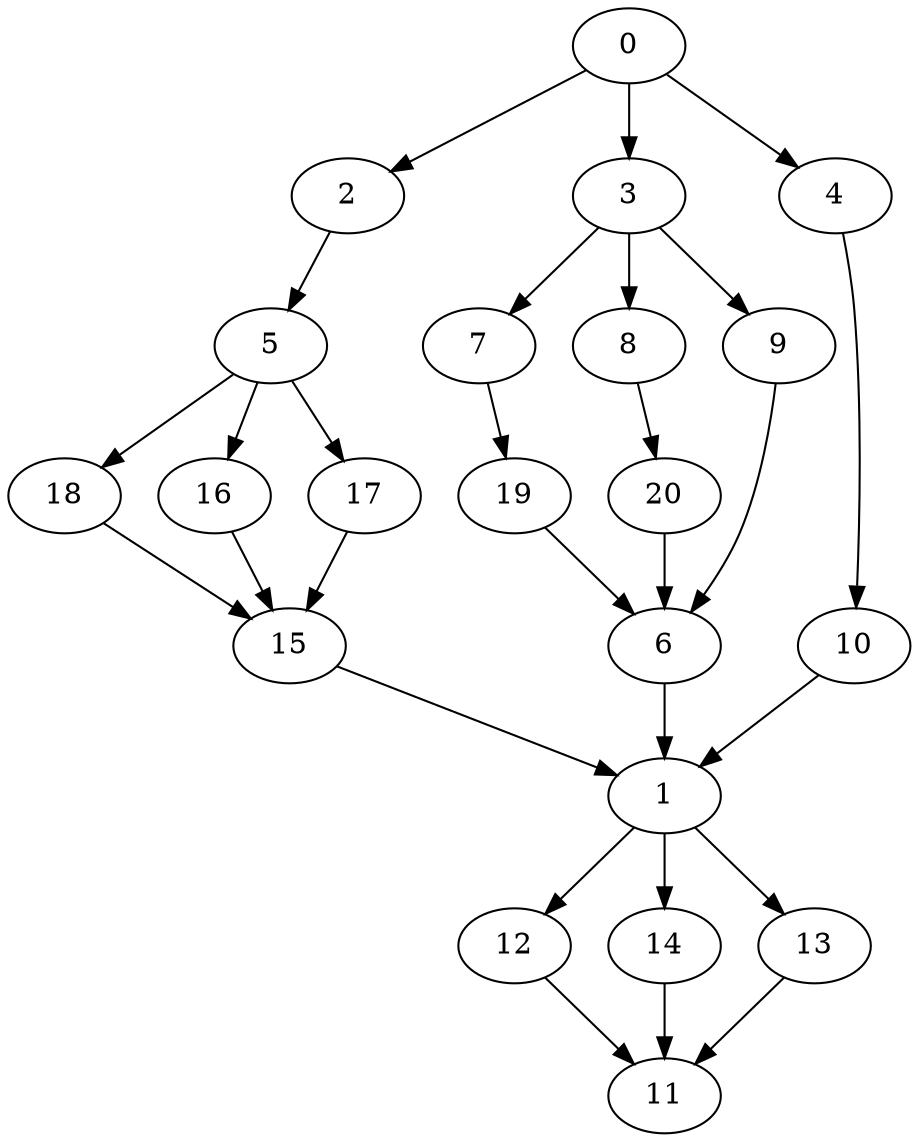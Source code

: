digraph "SeriesParallel-MaxBf-3_Nodes_21_CCR_0.98_WeightType_Random" {
	graph ["Duplicate states"=0,
		GraphType=S_P,
		"Max states in OPEN"=0,
		Modes="120000ms; topo-ordered tasks, ; Pruning: task equivalence, fixed order ready list, ; F-value: ; Optimisation: best schedule length (\
SL) optimisation on equal, ",
		NumberOfTasks=21,
		"Pruned using list schedule length"=87245462,
		"States removed from OPEN"=0,
		TargetSystem="Homogeneous-2",
		"Time to schedule (ms)"=40346,
		"Total idle time"=26,
		"Total schedule length"=97,
		"Total sequential time"=161,
		"Total states created"=189729923
	];
	0	["Finish time"=7,
		Processor=0,
		"Start time"=0,
		Weight=7];
	2	["Finish time"=30,
		Processor=1,
		"Start time"=18,
		Weight=12];
	0 -> 2	[Weight=9];
	3	["Finish time"=19,
		Processor=0,
		"Start time"=7,
		Weight=12];
	0 -> 3	[Weight=4];
	4	["Finish time"=15,
		Processor=1,
		"Start time"=10,
		Weight=5];
	0 -> 4	[Weight=3];
	5	["Finish time"=33,
		Processor=1,
		"Start time"=30,
		Weight=3];
	2 -> 5	[Weight=3];
	7	["Finish time"=38,
		Processor=0,
		"Start time"=26,
		Weight=12];
	3 -> 7	[Weight=4];
	8	["Finish time"=26,
		Processor=0,
		"Start time"=19,
		Weight=7];
	3 -> 8	[Weight=7];
	9	["Finish time"=40,
		Processor=1,
		"Start time"=33,
		Weight=7];
	3 -> 9	[Weight=6];
	18	["Finish time"=53,
		Processor=0,
		"Start time"=38,
		Weight=15];
	5 -> 18	[Weight=3];
	16	["Finish time"=63,
		Processor=1,
		"Start time"=58,
		Weight=5];
	5 -> 16	[Weight=10];
	17	["Finish time"=45,
		Processor=1,
		"Start time"=40,
		Weight=5];
	5 -> 17	[Weight=10];
	19	["Finish time"=58,
		Processor=1,
		"Start time"=45,
		Weight=13];
	7 -> 19	[Weight=4];
	15	["Finish time"=75,
		Processor=1,
		"Start time"=63,
		Weight=12];
	18 -> 15	[Weight=3];
	20	["Finish time"=63,
		Processor=0,
		"Start time"=53,
		Weight=10];
	8 -> 20	[Weight=2];
	16 -> 15	[Weight=10];
	17 -> 15	[Weight=6];
	6	["Finish time"=73,
		Processor=0,
		"Start time"=63,
		Weight=10];
	19 -> 6	[Weight=5];
	9 -> 6	[Weight=7];
	20 -> 6	[Weight=3];
	1	["Finish time"=80,
		Processor=1,
		"Start time"=75,
		Weight=5];
	15 -> 1	[Weight=7];
	10	["Finish time"=18,
		Processor=1,
		"Start time"=15,
		Weight=3];
	4 -> 10	[Weight=3];
	6 -> 1	[Weight=2];
	10 -> 1	[Weight=5];
	12	["Finish time"=88,
		Processor=1,
		"Start time"=83,
		Weight=5];
	1 -> 12	[Weight=10];
	14	["Finish time"=83,
		Processor=1,
		"Start time"=80,
		Weight=3];
	1 -> 14	[Weight=8];
	13	["Finish time"=90,
		Processor=0,
		"Start time"=85,
		Weight=5];
	1 -> 13	[Weight=5];
	11	["Finish time"=97,
		Processor=1,
		"Start time"=92,
		Weight=5];
	12 -> 11	[Weight=8];
	14 -> 11	[Weight=9];
	13 -> 11	[Weight=2];
}
